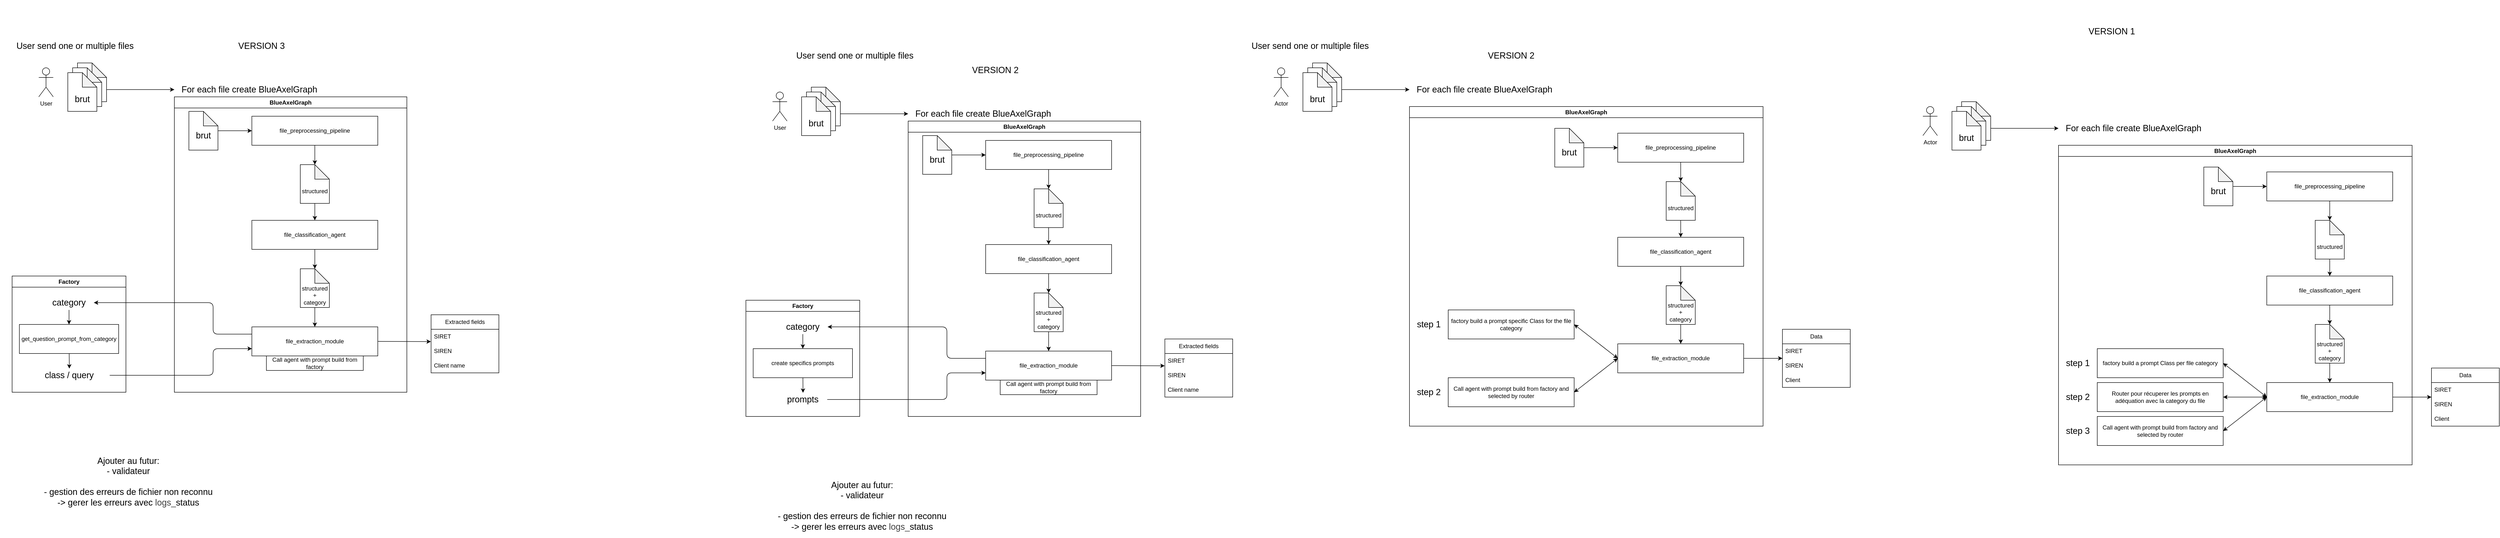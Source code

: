 <mxfile>
    <diagram id="7OB3F7tAKDPBrKCvItY7" name="Page-1">
        <mxGraphModel dx="1198" dy="828" grid="1" gridSize="10" guides="1" tooltips="1" connect="1" arrows="1" fold="1" page="1" pageScale="1" pageWidth="850" pageHeight="1100" math="0" shadow="0">
            <root>
                <mxCell id="0"/>
                <mxCell id="1" parent="0"/>
                <mxCell id="2" value="User" style="shape=umlActor;verticalLabelPosition=bottom;verticalAlign=top;html=1;outlineConnect=0;" parent="1" vertex="1">
                    <mxGeometry x="1615" y="340" width="30" height="60" as="geometry"/>
                </mxCell>
                <mxCell id="3" value="" style="shape=note;whiteSpace=wrap;html=1;backgroundOutline=1;darkOpacity=0.05;" parent="1" vertex="1">
                    <mxGeometry x="1695" y="330" width="60" height="80" as="geometry"/>
                </mxCell>
                <mxCell id="4" value="BlueAxelGraph" style="swimlane;whiteSpace=wrap;html=1;" parent="1" vertex="1">
                    <mxGeometry x="1895" y="400" width="480" height="610" as="geometry">
                        <mxRectangle x="190" y="210" width="90" height="30" as="alternateBounds"/>
                    </mxGeometry>
                </mxCell>
                <mxCell id="14" value="Call agent with prompt build from factory" style="rounded=0;whiteSpace=wrap;html=1;" parent="4" vertex="1">
                    <mxGeometry x="190" y="535" width="200" height="30" as="geometry"/>
                </mxCell>
                <mxCell id="22" value="" style="edgeStyle=none;html=1;" parent="4" source="21" target="8" edge="1">
                    <mxGeometry relative="1" as="geometry"/>
                </mxCell>
                <mxCell id="21" value="" style="shape=note;whiteSpace=wrap;html=1;backgroundOutline=1;darkOpacity=0.05;" parent="4" vertex="1">
                    <mxGeometry x="30" y="30" width="60" height="80" as="geometry"/>
                </mxCell>
                <mxCell id="23" value="&lt;font style=&quot;font-size: 18px;&quot;&gt;brut&lt;/font&gt;" style="text;html=1;align=center;verticalAlign=middle;whiteSpace=wrap;rounded=0;" parent="4" vertex="1">
                    <mxGeometry x="35" y="65" width="50" height="30" as="geometry"/>
                </mxCell>
                <mxCell id="38" value="" style="edgeStyle=none;html=1;" parent="4" edge="1">
                    <mxGeometry relative="1" as="geometry">
                        <mxPoint x="300.0" y="650" as="sourcePoint"/>
                    </mxGeometry>
                </mxCell>
                <mxCell id="29" value="" style="edgeStyle=none;html=1;entryX=0;entryY=0;entryDx=30;entryDy=0;entryPerimeter=0;" parent="4" source="8" target="27" edge="1">
                    <mxGeometry relative="1" as="geometry"/>
                </mxCell>
                <mxCell id="8" value="&lt;span style=&quot;color: rgb(0, 0, 0);&quot;&gt;file_preprocessing_pipeline&lt;/span&gt;" style="rounded=0;whiteSpace=wrap;html=1;" parent="4" vertex="1">
                    <mxGeometry x="160" y="40" width="260" height="60" as="geometry"/>
                </mxCell>
                <mxCell id="9" value="file_classification_agent" style="rounded=0;whiteSpace=wrap;html=1;" parent="4" vertex="1">
                    <mxGeometry x="160" y="255" width="260" height="60" as="geometry"/>
                </mxCell>
                <mxCell id="11" value="file_extraction_module" style="rounded=0;whiteSpace=wrap;html=1;" parent="4" vertex="1">
                    <mxGeometry x="160" y="475" width="260" height="60" as="geometry"/>
                </mxCell>
                <mxCell id="30" value="" style="edgeStyle=none;html=1;" parent="4" source="27" target="9" edge="1">
                    <mxGeometry relative="1" as="geometry"/>
                </mxCell>
                <mxCell id="27" value="" style="shape=note;whiteSpace=wrap;html=1;backgroundOutline=1;darkOpacity=0.05;" parent="4" vertex="1">
                    <mxGeometry x="260" y="140" width="60" height="80" as="geometry"/>
                </mxCell>
                <mxCell id="28" value="&lt;font style=&quot;font-size: 12px;&quot;&gt;structured&lt;/font&gt;" style="text;html=1;align=center;verticalAlign=middle;whiteSpace=wrap;rounded=0;" parent="4" vertex="1">
                    <mxGeometry x="265" y="180" width="50" height="30" as="geometry"/>
                </mxCell>
                <mxCell id="31" value="" style="edgeStyle=none;html=1;entryX=0;entryY=0;entryDx=30;entryDy=0;entryPerimeter=0;" parent="4" edge="1">
                    <mxGeometry relative="1" as="geometry">
                        <mxPoint x="290" y="315" as="sourcePoint"/>
                        <mxPoint x="290" y="355" as="targetPoint"/>
                    </mxGeometry>
                </mxCell>
                <mxCell id="32" value="" style="edgeStyle=none;html=1;entryX=0.5;entryY=0;entryDx=0;entryDy=0;exitX=0.5;exitY=1;exitDx=0;exitDy=0;exitPerimeter=0;" parent="4" source="34" target="11" edge="1">
                    <mxGeometry relative="1" as="geometry">
                        <mxPoint x="560" y="450" as="sourcePoint"/>
                        <mxPoint x="560" y="485" as="targetPoint"/>
                    </mxGeometry>
                </mxCell>
                <mxCell id="34" value="" style="shape=note;whiteSpace=wrap;html=1;backgroundOutline=1;darkOpacity=0.05;" parent="4" vertex="1">
                    <mxGeometry x="260" y="355" width="60" height="80" as="geometry"/>
                </mxCell>
                <mxCell id="33" value="&lt;font style=&quot;font-size: 12px;&quot;&gt;structured&lt;br&gt;+&lt;/font&gt;&lt;div&gt;&lt;font style=&quot;font-size: 12px;&quot;&gt;category&lt;/font&gt;&lt;/div&gt;" style="text;html=1;align=center;verticalAlign=middle;whiteSpace=wrap;rounded=0;" parent="4" vertex="1">
                    <mxGeometry x="265" y="395" width="50" height="30" as="geometry"/>
                </mxCell>
                <mxCell id="16" value="" style="shape=note;whiteSpace=wrap;html=1;backgroundOutline=1;darkOpacity=0.05;" parent="1" vertex="1">
                    <mxGeometry x="1685" y="340" width="60" height="80" as="geometry"/>
                </mxCell>
                <mxCell id="17" value="" style="shape=note;whiteSpace=wrap;html=1;backgroundOutline=1;darkOpacity=0.05;" parent="1" vertex="1">
                    <mxGeometry x="1675" y="350" width="60" height="80" as="geometry"/>
                </mxCell>
                <mxCell id="18" value="&lt;font style=&quot;font-size: 18px;&quot;&gt;User send one or multiple files&lt;/font&gt;" style="text;html=1;align=center;verticalAlign=middle;whiteSpace=wrap;rounded=0;" parent="1" vertex="1">
                    <mxGeometry x="1630" y="250" width="310" height="30" as="geometry"/>
                </mxCell>
                <mxCell id="19" value="&lt;font style=&quot;font-size: 18px;&quot;&gt;For each file create BlueAxelGraph&lt;/font&gt;" style="text;html=1;align=center;verticalAlign=middle;whiteSpace=wrap;rounded=0;" parent="1" vertex="1">
                    <mxGeometry x="1895" y="370" width="310" height="30" as="geometry"/>
                </mxCell>
                <mxCell id="20" value="" style="endArrow=classic;html=1;exitX=0;exitY=0;exitDx=60.0;exitDy=55;exitPerimeter=0;entryX=0;entryY=0.5;entryDx=0;entryDy=0;" parent="1" source="3" target="19" edge="1">
                    <mxGeometry width="50" height="50" relative="1" as="geometry">
                        <mxPoint x="2195" y="700" as="sourcePoint"/>
                        <mxPoint x="2245" y="650" as="targetPoint"/>
                    </mxGeometry>
                </mxCell>
                <mxCell id="40" value="" style="edgeStyle=none;html=1;exitX=1;exitY=0.5;exitDx=0;exitDy=0;entryX=-0.003;entryY=0.846;entryDx=0;entryDy=0;entryPerimeter=0;" parent="1" source="11" target="43" edge="1">
                    <mxGeometry relative="1" as="geometry">
                        <mxPoint x="2215" y="860" as="sourcePoint"/>
                        <mxPoint x="2415" y="920" as="targetPoint"/>
                    </mxGeometry>
                </mxCell>
                <mxCell id="42" value="Extracted fields" style="swimlane;fontStyle=0;childLayout=stackLayout;horizontal=1;startSize=30;horizontalStack=0;resizeParent=1;resizeParentMax=0;resizeLast=0;collapsible=1;marginBottom=0;whiteSpace=wrap;html=1;" parent="1" vertex="1">
                    <mxGeometry x="2425" y="850" width="140" height="120" as="geometry">
                        <mxRectangle x="890" y="800" width="70" height="30" as="alternateBounds"/>
                    </mxGeometry>
                </mxCell>
                <mxCell id="43" value="SIRET" style="text;strokeColor=none;fillColor=none;align=left;verticalAlign=middle;spacingLeft=4;spacingRight=4;overflow=hidden;points=[[0,0.5],[1,0.5]];portConstraint=eastwest;rotatable=0;whiteSpace=wrap;html=1;" parent="42" vertex="1">
                    <mxGeometry y="30" width="140" height="30" as="geometry"/>
                </mxCell>
                <mxCell id="44" value="SIREN" style="text;strokeColor=none;fillColor=none;align=left;verticalAlign=middle;spacingLeft=4;spacingRight=4;overflow=hidden;points=[[0,0.5],[1,0.5]];portConstraint=eastwest;rotatable=0;whiteSpace=wrap;html=1;" parent="42" vertex="1">
                    <mxGeometry y="60" width="140" height="30" as="geometry"/>
                </mxCell>
                <mxCell id="45" value="Client name" style="text;strokeColor=none;fillColor=none;align=left;verticalAlign=middle;spacingLeft=4;spacingRight=4;overflow=hidden;points=[[0,0.5],[1,0.5]];portConstraint=eastwest;rotatable=0;whiteSpace=wrap;html=1;" parent="42" vertex="1">
                    <mxGeometry y="90" width="140" height="30" as="geometry"/>
                </mxCell>
                <mxCell id="46" value="&lt;font style=&quot;font-size: 18px;&quot;&gt;brut&lt;/font&gt;" style="text;html=1;align=center;verticalAlign=middle;whiteSpace=wrap;rounded=0;" parent="1" vertex="1">
                    <mxGeometry x="1680" y="390" width="50" height="30" as="geometry"/>
                </mxCell>
                <mxCell id="53" value="&lt;font style=&quot;font-size: 18px;&quot;&gt;Ajouter au futur:&lt;/font&gt;&lt;div&gt;&lt;span style=&quot;font-size: 18px;&quot;&gt;- validateur&lt;/span&gt;&lt;/div&gt;&lt;div&gt;&lt;span style=&quot;font-size: 18px;&quot;&gt;&lt;br&gt;&lt;/span&gt;&lt;/div&gt;&lt;div&gt;&lt;span style=&quot;font-size: 18px;&quot;&gt;- gestion des erreurs de fichier non reconnu&lt;br&gt;&lt;/span&gt;&lt;div&gt;&lt;font style=&quot;font-size: 18px;&quot;&gt;-&amp;gt; gerer les erreurs avec&amp;nbsp;&lt;/font&gt;&lt;span style=&quot;color: rgb(63, 63, 63); font-size: 18px; background-color: transparent;&quot;&gt;logs_&lt;/span&gt;&lt;span style=&quot;font-size: 18px; background-color: transparent;&quot;&gt;status&lt;/span&gt;&lt;/div&gt;&lt;/div&gt;" style="text;html=1;align=center;verticalAlign=middle;whiteSpace=wrap;rounded=0;" parent="1" vertex="1">
                    <mxGeometry x="1540" y="1130" width="520" height="130" as="geometry"/>
                </mxCell>
                <mxCell id="91" value="Actor" style="shape=umlActor;verticalLabelPosition=bottom;verticalAlign=top;html=1;outlineConnect=0;" parent="1" vertex="1">
                    <mxGeometry x="3990" y="370" width="30" height="60" as="geometry"/>
                </mxCell>
                <mxCell id="92" value="" style="shape=note;whiteSpace=wrap;html=1;backgroundOutline=1;darkOpacity=0.05;" parent="1" vertex="1">
                    <mxGeometry x="4070" y="360" width="60" height="80" as="geometry"/>
                </mxCell>
                <mxCell id="93" value="BlueAxelGraph" style="swimlane;whiteSpace=wrap;html=1;" parent="1" vertex="1">
                    <mxGeometry x="4270" y="450" width="730" height="660" as="geometry">
                        <mxRectangle x="190" y="210" width="90" height="30" as="alternateBounds"/>
                    </mxGeometry>
                </mxCell>
                <mxCell id="94" value="factory build a prompt Class per file category" style="rounded=0;whiteSpace=wrap;html=1;" parent="93" vertex="1">
                    <mxGeometry x="80" y="420" width="260" height="60" as="geometry"/>
                </mxCell>
                <mxCell id="95" value="Router pour récuperer les prompts en adéquation avec la category du file" style="rounded=0;whiteSpace=wrap;html=1;" parent="93" vertex="1">
                    <mxGeometry x="80" y="490" width="260" height="60" as="geometry"/>
                </mxCell>
                <mxCell id="96" value="Call agent with prompt build from factory and selected by router" style="rounded=0;whiteSpace=wrap;html=1;" parent="93" vertex="1">
                    <mxGeometry x="80" y="560" width="260" height="60" as="geometry"/>
                </mxCell>
                <mxCell id="97" value="" style="edgeStyle=none;html=1;" parent="93" source="98" target="102" edge="1">
                    <mxGeometry relative="1" as="geometry"/>
                </mxCell>
                <mxCell id="98" value="" style="shape=note;whiteSpace=wrap;html=1;backgroundOutline=1;darkOpacity=0.05;" parent="93" vertex="1">
                    <mxGeometry x="300" y="45" width="60" height="80" as="geometry"/>
                </mxCell>
                <mxCell id="99" value="&lt;font style=&quot;font-size: 18px;&quot;&gt;brut&lt;/font&gt;" style="text;html=1;align=center;verticalAlign=middle;whiteSpace=wrap;rounded=0;" parent="93" vertex="1">
                    <mxGeometry x="305" y="80" width="50" height="30" as="geometry"/>
                </mxCell>
                <mxCell id="100" value="" style="edgeStyle=none;html=1;" parent="93" edge="1">
                    <mxGeometry relative="1" as="geometry">
                        <mxPoint x="300.0" y="650" as="sourcePoint"/>
                    </mxGeometry>
                </mxCell>
                <mxCell id="101" value="" style="edgeStyle=none;html=1;entryX=0;entryY=0;entryDx=30;entryDy=0;entryPerimeter=0;" parent="93" source="102" target="106" edge="1">
                    <mxGeometry relative="1" as="geometry"/>
                </mxCell>
                <mxCell id="102" value="&lt;span style=&quot;color: rgb(0, 0, 0);&quot;&gt;file_preprocessing_pipeline&lt;/span&gt;" style="rounded=0;whiteSpace=wrap;html=1;" parent="93" vertex="1">
                    <mxGeometry x="430" y="55" width="260" height="60" as="geometry"/>
                </mxCell>
                <mxCell id="103" value="file_classification_agent" style="rounded=0;whiteSpace=wrap;html=1;" parent="93" vertex="1">
                    <mxGeometry x="430" y="270" width="260" height="60" as="geometry"/>
                </mxCell>
                <mxCell id="104" value="file_extraction_module" style="rounded=0;whiteSpace=wrap;html=1;" parent="93" vertex="1">
                    <mxGeometry x="430" y="490" width="260" height="60" as="geometry"/>
                </mxCell>
                <mxCell id="105" value="" style="edgeStyle=none;html=1;" parent="93" source="106" target="103" edge="1">
                    <mxGeometry relative="1" as="geometry"/>
                </mxCell>
                <mxCell id="106" value="" style="shape=note;whiteSpace=wrap;html=1;backgroundOutline=1;darkOpacity=0.05;" parent="93" vertex="1">
                    <mxGeometry x="530" y="155" width="60" height="80" as="geometry"/>
                </mxCell>
                <mxCell id="107" value="&lt;font style=&quot;font-size: 12px;&quot;&gt;structured&lt;/font&gt;" style="text;html=1;align=center;verticalAlign=middle;whiteSpace=wrap;rounded=0;" parent="93" vertex="1">
                    <mxGeometry x="535" y="195" width="50" height="30" as="geometry"/>
                </mxCell>
                <mxCell id="108" value="" style="edgeStyle=none;html=1;entryX=0;entryY=0;entryDx=30;entryDy=0;entryPerimeter=0;" parent="93" edge="1">
                    <mxGeometry relative="1" as="geometry">
                        <mxPoint x="560" y="330" as="sourcePoint"/>
                        <mxPoint x="560" y="370" as="targetPoint"/>
                    </mxGeometry>
                </mxCell>
                <mxCell id="109" value="" style="edgeStyle=none;html=1;entryX=0.5;entryY=0;entryDx=0;entryDy=0;" parent="93" target="104" edge="1">
                    <mxGeometry relative="1" as="geometry">
                        <mxPoint x="560" y="450" as="sourcePoint"/>
                        <mxPoint x="560" y="485" as="targetPoint"/>
                    </mxGeometry>
                </mxCell>
                <mxCell id="110" value="" style="shape=note;whiteSpace=wrap;html=1;backgroundOutline=1;darkOpacity=0.05;" parent="93" vertex="1">
                    <mxGeometry x="530" y="370" width="60" height="80" as="geometry"/>
                </mxCell>
                <mxCell id="111" value="&lt;font style=&quot;font-size: 12px;&quot;&gt;structured&lt;br&gt;+&lt;/font&gt;&lt;div&gt;&lt;font style=&quot;font-size: 12px;&quot;&gt;category&lt;/font&gt;&lt;/div&gt;" style="text;html=1;align=center;verticalAlign=middle;whiteSpace=wrap;rounded=0;" parent="93" vertex="1">
                    <mxGeometry x="535" y="410" width="50" height="30" as="geometry"/>
                </mxCell>
                <mxCell id="112" value="" style="endArrow=classic;startArrow=classic;html=1;entryX=0;entryY=0.5;entryDx=0;entryDy=0;exitX=1;exitY=0.5;exitDx=0;exitDy=0;" parent="93" source="94" target="104" edge="1">
                    <mxGeometry width="50" height="50" relative="1" as="geometry">
                        <mxPoint x="290" y="350" as="sourcePoint"/>
                        <mxPoint x="340" y="300" as="targetPoint"/>
                    </mxGeometry>
                </mxCell>
                <mxCell id="113" value="" style="endArrow=classic;startArrow=classic;html=1;exitX=1;exitY=0.5;exitDx=0;exitDy=0;entryX=0;entryY=0.5;entryDx=0;entryDy=0;" parent="93" source="95" target="104" edge="1">
                    <mxGeometry width="50" height="50" relative="1" as="geometry">
                        <mxPoint x="350" y="460" as="sourcePoint"/>
                        <mxPoint x="420" y="520" as="targetPoint"/>
                    </mxGeometry>
                </mxCell>
                <mxCell id="114" value="&lt;font style=&quot;font-size: 18px;&quot;&gt;step 1&lt;/font&gt;" style="text;html=1;align=center;verticalAlign=middle;whiteSpace=wrap;rounded=0;" parent="93" vertex="1">
                    <mxGeometry y="435" width="80" height="30" as="geometry"/>
                </mxCell>
                <mxCell id="115" value="&lt;font style=&quot;font-size: 18px;&quot;&gt;step 2&lt;/font&gt;" style="text;html=1;align=center;verticalAlign=middle;whiteSpace=wrap;rounded=0;" parent="93" vertex="1">
                    <mxGeometry y="505" width="80" height="30" as="geometry"/>
                </mxCell>
                <mxCell id="116" value="&lt;font style=&quot;font-size: 18px;&quot;&gt;step 3&lt;/font&gt;" style="text;html=1;align=center;verticalAlign=middle;whiteSpace=wrap;rounded=0;" parent="93" vertex="1">
                    <mxGeometry y="575" width="80" height="30" as="geometry"/>
                </mxCell>
                <mxCell id="117" value="" style="shape=note;whiteSpace=wrap;html=1;backgroundOutline=1;darkOpacity=0.05;" parent="1" vertex="1">
                    <mxGeometry x="4060" y="370" width="60" height="80" as="geometry"/>
                </mxCell>
                <mxCell id="118" value="" style="shape=note;whiteSpace=wrap;html=1;backgroundOutline=1;darkOpacity=0.05;" parent="1" vertex="1">
                    <mxGeometry x="4050" y="380" width="60" height="80" as="geometry"/>
                </mxCell>
                <mxCell id="119" value="&lt;font style=&quot;font-size: 18px;&quot;&gt;For each file create BlueAxelGraph&lt;/font&gt;" style="text;html=1;align=center;verticalAlign=middle;whiteSpace=wrap;rounded=0;" parent="1" vertex="1">
                    <mxGeometry x="4270" y="400" width="310" height="30" as="geometry"/>
                </mxCell>
                <mxCell id="120" value="" style="endArrow=classic;html=1;exitX=0;exitY=0;exitDx=60.0;exitDy=55;exitPerimeter=0;entryX=0;entryY=0.5;entryDx=0;entryDy=0;" parent="1" source="92" target="119" edge="1">
                    <mxGeometry width="50" height="50" relative="1" as="geometry">
                        <mxPoint x="4570" y="730" as="sourcePoint"/>
                        <mxPoint x="4620" y="680" as="targetPoint"/>
                    </mxGeometry>
                </mxCell>
                <mxCell id="121" value="" style="edgeStyle=none;html=1;exitX=1;exitY=0.5;exitDx=0;exitDy=0;" parent="1" source="104" edge="1">
                    <mxGeometry relative="1" as="geometry">
                        <mxPoint x="4840" y="910" as="sourcePoint"/>
                        <mxPoint x="5040" y="970" as="targetPoint"/>
                    </mxGeometry>
                </mxCell>
                <mxCell id="122" value="Data" style="swimlane;fontStyle=0;childLayout=stackLayout;horizontal=1;startSize=30;horizontalStack=0;resizeParent=1;resizeParentMax=0;resizeLast=0;collapsible=1;marginBottom=0;whiteSpace=wrap;html=1;" parent="1" vertex="1">
                    <mxGeometry x="5040" y="910" width="140" height="120" as="geometry"/>
                </mxCell>
                <mxCell id="123" value="SIRET" style="text;strokeColor=none;fillColor=none;align=left;verticalAlign=middle;spacingLeft=4;spacingRight=4;overflow=hidden;points=[[0,0.5],[1,0.5]];portConstraint=eastwest;rotatable=0;whiteSpace=wrap;html=1;" parent="122" vertex="1">
                    <mxGeometry y="30" width="140" height="30" as="geometry"/>
                </mxCell>
                <mxCell id="124" value="SIREN" style="text;strokeColor=none;fillColor=none;align=left;verticalAlign=middle;spacingLeft=4;spacingRight=4;overflow=hidden;points=[[0,0.5],[1,0.5]];portConstraint=eastwest;rotatable=0;whiteSpace=wrap;html=1;" parent="122" vertex="1">
                    <mxGeometry y="60" width="140" height="30" as="geometry"/>
                </mxCell>
                <mxCell id="125" value="Client" style="text;strokeColor=none;fillColor=none;align=left;verticalAlign=middle;spacingLeft=4;spacingRight=4;overflow=hidden;points=[[0,0.5],[1,0.5]];portConstraint=eastwest;rotatable=0;whiteSpace=wrap;html=1;" parent="122" vertex="1">
                    <mxGeometry y="90" width="140" height="30" as="geometry"/>
                </mxCell>
                <mxCell id="126" value="&lt;font style=&quot;font-size: 18px;&quot;&gt;brut&lt;/font&gt;" style="text;html=1;align=center;verticalAlign=middle;whiteSpace=wrap;rounded=0;" parent="1" vertex="1">
                    <mxGeometry x="4055" y="420" width="50" height="30" as="geometry"/>
                </mxCell>
                <mxCell id="127" value="" style="endArrow=classic;startArrow=classic;html=1;exitX=1;exitY=0.5;exitDx=0;exitDy=0;" parent="1" source="96" edge="1">
                    <mxGeometry width="50" height="50" relative="1" as="geometry">
                        <mxPoint x="4620" y="980" as="sourcePoint"/>
                        <mxPoint x="4700" y="970" as="targetPoint"/>
                    </mxGeometry>
                </mxCell>
                <mxCell id="128" value="&lt;span style=&quot;font-size: 18px;&quot;&gt;VERSION 1&lt;/span&gt;" style="text;html=1;align=center;verticalAlign=middle;whiteSpace=wrap;rounded=0;" parent="1" vertex="1">
                    <mxGeometry x="4120" y="150" width="520" height="130" as="geometry"/>
                </mxCell>
                <mxCell id="129" value="Factory" style="swimlane;whiteSpace=wrap;html=1;" parent="1" vertex="1">
                    <mxGeometry x="1560" y="770" width="235" height="240" as="geometry">
                        <mxRectangle x="190" y="210" width="90" height="30" as="alternateBounds"/>
                    </mxGeometry>
                </mxCell>
                <mxCell id="135" value="" style="edgeStyle=none;html=1;" parent="129" edge="1">
                    <mxGeometry relative="1" as="geometry">
                        <mxPoint x="300.0" y="650" as="sourcePoint"/>
                    </mxGeometry>
                </mxCell>
                <mxCell id="199" value="" style="edgeStyle=none;html=1;entryX=0.504;entryY=0.038;entryDx=0;entryDy=0;entryPerimeter=0;" parent="129" source="190" target="192" edge="1">
                    <mxGeometry relative="1" as="geometry"/>
                </mxCell>
                <mxCell id="190" value="create specifics prompts" style="rounded=0;whiteSpace=wrap;html=1;" parent="129" vertex="1">
                    <mxGeometry x="15" y="100" width="205" height="60" as="geometry"/>
                </mxCell>
                <mxCell id="198" value="" style="edgeStyle=none;html=1;" parent="129" source="191" target="190" edge="1">
                    <mxGeometry relative="1" as="geometry"/>
                </mxCell>
                <mxCell id="191" value="&lt;div&gt;&lt;font style=&quot;font-size: 18px;&quot;&gt;category&lt;/font&gt;&lt;/div&gt;" style="text;html=1;align=center;verticalAlign=middle;whiteSpace=wrap;rounded=0;" parent="129" vertex="1">
                    <mxGeometry x="66.25" y="40" width="102.5" height="30" as="geometry"/>
                </mxCell>
                <mxCell id="192" value="&lt;div&gt;&lt;font style=&quot;font-size: 18px;&quot;&gt;prompts&lt;/font&gt;&lt;/div&gt;" style="text;html=1;align=center;verticalAlign=middle;whiteSpace=wrap;rounded=0;" parent="129" vertex="1">
                    <mxGeometry x="67.01" y="190" width="100.98" height="30" as="geometry"/>
                </mxCell>
                <mxCell id="151" value="Actor" style="shape=umlActor;verticalLabelPosition=bottom;verticalAlign=top;html=1;outlineConnect=0;" parent="1" vertex="1">
                    <mxGeometry x="2650" y="290" width="30" height="60" as="geometry"/>
                </mxCell>
                <mxCell id="152" value="" style="shape=note;whiteSpace=wrap;html=1;backgroundOutline=1;darkOpacity=0.05;" parent="1" vertex="1">
                    <mxGeometry x="2730" y="280" width="60" height="80" as="geometry"/>
                </mxCell>
                <mxCell id="153" value="BlueAxelGraph" style="swimlane;whiteSpace=wrap;html=1;" parent="1" vertex="1">
                    <mxGeometry x="2930" y="370" width="730" height="660" as="geometry">
                        <mxRectangle x="190" y="210" width="90" height="30" as="alternateBounds"/>
                    </mxGeometry>
                </mxCell>
                <mxCell id="154" value="factory build a prompt specific Class for the file category" style="rounded=0;whiteSpace=wrap;html=1;" parent="153" vertex="1">
                    <mxGeometry x="80" y="420" width="260" height="60" as="geometry"/>
                </mxCell>
                <mxCell id="155" value="Call agent with prompt build from factory and selected by router" style="rounded=0;whiteSpace=wrap;html=1;" parent="153" vertex="1">
                    <mxGeometry x="80" y="560" width="260" height="60" as="geometry"/>
                </mxCell>
                <mxCell id="156" value="" style="edgeStyle=none;html=1;" parent="153" source="157" target="161" edge="1">
                    <mxGeometry relative="1" as="geometry"/>
                </mxCell>
                <mxCell id="157" value="" style="shape=note;whiteSpace=wrap;html=1;backgroundOutline=1;darkOpacity=0.05;" parent="153" vertex="1">
                    <mxGeometry x="300" y="45" width="60" height="80" as="geometry"/>
                </mxCell>
                <mxCell id="158" value="&lt;font style=&quot;font-size: 18px;&quot;&gt;brut&lt;/font&gt;" style="text;html=1;align=center;verticalAlign=middle;whiteSpace=wrap;rounded=0;" parent="153" vertex="1">
                    <mxGeometry x="305" y="80" width="50" height="30" as="geometry"/>
                </mxCell>
                <mxCell id="159" value="" style="edgeStyle=none;html=1;" parent="153" edge="1">
                    <mxGeometry relative="1" as="geometry">
                        <mxPoint x="300.0" y="650" as="sourcePoint"/>
                    </mxGeometry>
                </mxCell>
                <mxCell id="160" value="" style="edgeStyle=none;html=1;entryX=0;entryY=0;entryDx=30;entryDy=0;entryPerimeter=0;" parent="153" source="161" target="165" edge="1">
                    <mxGeometry relative="1" as="geometry"/>
                </mxCell>
                <mxCell id="161" value="&lt;span style=&quot;color: rgb(0, 0, 0);&quot;&gt;file_preprocessing_pipeline&lt;/span&gt;" style="rounded=0;whiteSpace=wrap;html=1;" parent="153" vertex="1">
                    <mxGeometry x="430" y="55" width="260" height="60" as="geometry"/>
                </mxCell>
                <mxCell id="162" value="file_classification_agent" style="rounded=0;whiteSpace=wrap;html=1;" parent="153" vertex="1">
                    <mxGeometry x="430" y="270" width="260" height="60" as="geometry"/>
                </mxCell>
                <mxCell id="163" value="file_extraction_module" style="rounded=0;whiteSpace=wrap;html=1;" parent="153" vertex="1">
                    <mxGeometry x="430" y="490" width="260" height="60" as="geometry"/>
                </mxCell>
                <mxCell id="164" value="" style="edgeStyle=none;html=1;" parent="153" source="165" target="162" edge="1">
                    <mxGeometry relative="1" as="geometry"/>
                </mxCell>
                <mxCell id="165" value="" style="shape=note;whiteSpace=wrap;html=1;backgroundOutline=1;darkOpacity=0.05;" parent="153" vertex="1">
                    <mxGeometry x="530" y="155" width="60" height="80" as="geometry"/>
                </mxCell>
                <mxCell id="166" value="&lt;font style=&quot;font-size: 12px;&quot;&gt;structured&lt;/font&gt;" style="text;html=1;align=center;verticalAlign=middle;whiteSpace=wrap;rounded=0;" parent="153" vertex="1">
                    <mxGeometry x="535" y="195" width="50" height="30" as="geometry"/>
                </mxCell>
                <mxCell id="167" value="" style="edgeStyle=none;html=1;entryX=0;entryY=0;entryDx=30;entryDy=0;entryPerimeter=0;" parent="153" edge="1">
                    <mxGeometry relative="1" as="geometry">
                        <mxPoint x="560" y="330" as="sourcePoint"/>
                        <mxPoint x="560" y="370" as="targetPoint"/>
                    </mxGeometry>
                </mxCell>
                <mxCell id="168" value="" style="edgeStyle=none;html=1;entryX=0.5;entryY=0;entryDx=0;entryDy=0;" parent="153" target="163" edge="1">
                    <mxGeometry relative="1" as="geometry">
                        <mxPoint x="560" y="450" as="sourcePoint"/>
                        <mxPoint x="560" y="485" as="targetPoint"/>
                    </mxGeometry>
                </mxCell>
                <mxCell id="169" value="" style="shape=note;whiteSpace=wrap;html=1;backgroundOutline=1;darkOpacity=0.05;" parent="153" vertex="1">
                    <mxGeometry x="530" y="370" width="60" height="80" as="geometry"/>
                </mxCell>
                <mxCell id="170" value="&lt;font style=&quot;font-size: 12px;&quot;&gt;structured&lt;br&gt;+&lt;/font&gt;&lt;div&gt;&lt;font style=&quot;font-size: 12px;&quot;&gt;category&lt;/font&gt;&lt;/div&gt;" style="text;html=1;align=center;verticalAlign=middle;whiteSpace=wrap;rounded=0;" parent="153" vertex="1">
                    <mxGeometry x="535" y="410" width="50" height="30" as="geometry"/>
                </mxCell>
                <mxCell id="171" value="" style="endArrow=classic;startArrow=classic;html=1;entryX=0;entryY=0.5;entryDx=0;entryDy=0;exitX=1;exitY=0.5;exitDx=0;exitDy=0;" parent="153" source="154" target="163" edge="1">
                    <mxGeometry width="50" height="50" relative="1" as="geometry">
                        <mxPoint x="290" y="350" as="sourcePoint"/>
                        <mxPoint x="340" y="300" as="targetPoint"/>
                    </mxGeometry>
                </mxCell>
                <mxCell id="172" value="&lt;font style=&quot;font-size: 18px;&quot;&gt;step 1&lt;/font&gt;" style="text;html=1;align=center;verticalAlign=middle;whiteSpace=wrap;rounded=0;" parent="153" vertex="1">
                    <mxGeometry y="435" width="80" height="30" as="geometry"/>
                </mxCell>
                <mxCell id="173" value="&lt;font style=&quot;font-size: 18px;&quot;&gt;step 2&lt;/font&gt;" style="text;html=1;align=center;verticalAlign=middle;whiteSpace=wrap;rounded=0;" parent="153" vertex="1">
                    <mxGeometry y="575" width="80" height="30" as="geometry"/>
                </mxCell>
                <mxCell id="174" value="" style="shape=note;whiteSpace=wrap;html=1;backgroundOutline=1;darkOpacity=0.05;" parent="1" vertex="1">
                    <mxGeometry x="2720" y="290" width="60" height="80" as="geometry"/>
                </mxCell>
                <mxCell id="175" value="" style="shape=note;whiteSpace=wrap;html=1;backgroundOutline=1;darkOpacity=0.05;" parent="1" vertex="1">
                    <mxGeometry x="2710" y="300" width="60" height="80" as="geometry"/>
                </mxCell>
                <mxCell id="176" value="&lt;font style=&quot;font-size: 18px;&quot;&gt;User send one or multiple files&lt;/font&gt;" style="text;html=1;align=center;verticalAlign=middle;whiteSpace=wrap;rounded=0;" parent="1" vertex="1">
                    <mxGeometry x="2570" y="230" width="310" height="30" as="geometry"/>
                </mxCell>
                <mxCell id="177" value="&lt;font style=&quot;font-size: 18px;&quot;&gt;For each file create BlueAxelGraph&lt;/font&gt;" style="text;html=1;align=center;verticalAlign=middle;whiteSpace=wrap;rounded=0;" parent="1" vertex="1">
                    <mxGeometry x="2930" y="320" width="310" height="30" as="geometry"/>
                </mxCell>
                <mxCell id="178" value="" style="endArrow=classic;html=1;exitX=0;exitY=0;exitDx=60.0;exitDy=55;exitPerimeter=0;entryX=0;entryY=0.5;entryDx=0;entryDy=0;" parent="1" source="152" target="177" edge="1">
                    <mxGeometry width="50" height="50" relative="1" as="geometry">
                        <mxPoint x="3230" y="650" as="sourcePoint"/>
                        <mxPoint x="3280" y="600" as="targetPoint"/>
                    </mxGeometry>
                </mxCell>
                <mxCell id="179" value="" style="edgeStyle=none;html=1;exitX=1;exitY=0.5;exitDx=0;exitDy=0;" parent="1" source="163" edge="1">
                    <mxGeometry relative="1" as="geometry">
                        <mxPoint x="3500" y="830" as="sourcePoint"/>
                        <mxPoint x="3700" y="890" as="targetPoint"/>
                    </mxGeometry>
                </mxCell>
                <mxCell id="180" value="Data" style="swimlane;fontStyle=0;childLayout=stackLayout;horizontal=1;startSize=30;horizontalStack=0;resizeParent=1;resizeParentMax=0;resizeLast=0;collapsible=1;marginBottom=0;whiteSpace=wrap;html=1;" parent="1" vertex="1">
                    <mxGeometry x="3700" y="830" width="140" height="120" as="geometry">
                        <mxRectangle x="890" y="800" width="70" height="30" as="alternateBounds"/>
                    </mxGeometry>
                </mxCell>
                <mxCell id="181" value="SIRET" style="text;strokeColor=none;fillColor=none;align=left;verticalAlign=middle;spacingLeft=4;spacingRight=4;overflow=hidden;points=[[0,0.5],[1,0.5]];portConstraint=eastwest;rotatable=0;whiteSpace=wrap;html=1;" parent="180" vertex="1">
                    <mxGeometry y="30" width="140" height="30" as="geometry"/>
                </mxCell>
                <mxCell id="182" value="SIREN" style="text;strokeColor=none;fillColor=none;align=left;verticalAlign=middle;spacingLeft=4;spacingRight=4;overflow=hidden;points=[[0,0.5],[1,0.5]];portConstraint=eastwest;rotatable=0;whiteSpace=wrap;html=1;" parent="180" vertex="1">
                    <mxGeometry y="60" width="140" height="30" as="geometry"/>
                </mxCell>
                <mxCell id="183" value="Client" style="text;strokeColor=none;fillColor=none;align=left;verticalAlign=middle;spacingLeft=4;spacingRight=4;overflow=hidden;points=[[0,0.5],[1,0.5]];portConstraint=eastwest;rotatable=0;whiteSpace=wrap;html=1;" parent="180" vertex="1">
                    <mxGeometry y="90" width="140" height="30" as="geometry"/>
                </mxCell>
                <mxCell id="184" value="&lt;font style=&quot;font-size: 18px;&quot;&gt;brut&lt;/font&gt;" style="text;html=1;align=center;verticalAlign=middle;whiteSpace=wrap;rounded=0;" parent="1" vertex="1">
                    <mxGeometry x="2715" y="340" width="50" height="30" as="geometry"/>
                </mxCell>
                <mxCell id="185" value="" style="endArrow=classic;startArrow=classic;html=1;exitX=1;exitY=0.5;exitDx=0;exitDy=0;" parent="1" source="155" edge="1">
                    <mxGeometry width="50" height="50" relative="1" as="geometry">
                        <mxPoint x="3280" y="900" as="sourcePoint"/>
                        <mxPoint x="3360" y="890" as="targetPoint"/>
                    </mxGeometry>
                </mxCell>
                <mxCell id="189" value="&lt;span style=&quot;font-size: 18px;&quot;&gt;VERSION 2&lt;/span&gt;" style="text;html=1;align=center;verticalAlign=middle;whiteSpace=wrap;rounded=0;" parent="1" vertex="1">
                    <mxGeometry x="2880" y="200" width="520" height="130" as="geometry"/>
                </mxCell>
                <mxCell id="196" value="" style="endArrow=classic;html=1;exitX=0;exitY=0.25;exitDx=0;exitDy=0;entryX=1;entryY=0.5;entryDx=0;entryDy=0;" parent="1" source="11" target="191" edge="1">
                    <mxGeometry width="50" height="50" relative="1" as="geometry">
                        <mxPoint x="1955" y="940" as="sourcePoint"/>
                        <mxPoint x="2005" y="890" as="targetPoint"/>
                        <Array as="points">
                            <mxPoint x="1975" y="890"/>
                            <mxPoint x="1975" y="825"/>
                        </Array>
                    </mxGeometry>
                </mxCell>
                <mxCell id="197" value="" style="endArrow=classic;html=1;exitX=1;exitY=0.5;exitDx=0;exitDy=0;entryX=0;entryY=0.75;entryDx=0;entryDy=0;" parent="1" source="192" target="11" edge="1">
                    <mxGeometry width="50" height="50" relative="1" as="geometry">
                        <mxPoint x="2065" y="900" as="sourcePoint"/>
                        <mxPoint x="1819" y="835" as="targetPoint"/>
                        <Array as="points">
                            <mxPoint x="1975" y="975"/>
                            <mxPoint x="1975" y="920"/>
                        </Array>
                    </mxGeometry>
                </mxCell>
                <mxCell id="200" value="&lt;span style=&quot;font-size: 18px;&quot;&gt;VERSION 2&lt;/span&gt;" style="text;html=1;align=center;verticalAlign=middle;whiteSpace=wrap;rounded=0;" parent="1" vertex="1">
                    <mxGeometry x="1815" y="230" width="520" height="130" as="geometry"/>
                </mxCell>
                <mxCell id="201" value="User" style="shape=umlActor;verticalLabelPosition=bottom;verticalAlign=top;html=1;outlineConnect=0;" parent="1" vertex="1">
                    <mxGeometry x="100" y="290" width="30" height="60" as="geometry"/>
                </mxCell>
                <mxCell id="202" value="" style="shape=note;whiteSpace=wrap;html=1;backgroundOutline=1;darkOpacity=0.05;" parent="1" vertex="1">
                    <mxGeometry x="180" y="280" width="60" height="80" as="geometry"/>
                </mxCell>
                <mxCell id="203" value="BlueAxelGraph" style="swimlane;whiteSpace=wrap;html=1;" parent="1" vertex="1">
                    <mxGeometry x="380" y="350" width="480" height="610" as="geometry">
                        <mxRectangle x="190" y="210" width="90" height="30" as="alternateBounds"/>
                    </mxGeometry>
                </mxCell>
                <mxCell id="204" value="Call agent with prompt build from factory" style="rounded=0;whiteSpace=wrap;html=1;" parent="203" vertex="1">
                    <mxGeometry x="190" y="535" width="200" height="30" as="geometry"/>
                </mxCell>
                <mxCell id="205" value="" style="edgeStyle=none;html=1;" parent="203" source="206" target="210" edge="1">
                    <mxGeometry relative="1" as="geometry"/>
                </mxCell>
                <mxCell id="206" value="" style="shape=note;whiteSpace=wrap;html=1;backgroundOutline=1;darkOpacity=0.05;" parent="203" vertex="1">
                    <mxGeometry x="30" y="30" width="60" height="80" as="geometry"/>
                </mxCell>
                <mxCell id="207" value="&lt;font style=&quot;font-size: 18px;&quot;&gt;brut&lt;/font&gt;" style="text;html=1;align=center;verticalAlign=middle;whiteSpace=wrap;rounded=0;" parent="203" vertex="1">
                    <mxGeometry x="35" y="65" width="50" height="30" as="geometry"/>
                </mxCell>
                <mxCell id="208" value="" style="edgeStyle=none;html=1;" parent="203" edge="1">
                    <mxGeometry relative="1" as="geometry">
                        <mxPoint x="300.0" y="650" as="sourcePoint"/>
                    </mxGeometry>
                </mxCell>
                <mxCell id="209" value="" style="edgeStyle=none;html=1;entryX=0;entryY=0;entryDx=30;entryDy=0;entryPerimeter=0;" parent="203" source="210" target="214" edge="1">
                    <mxGeometry relative="1" as="geometry"/>
                </mxCell>
                <mxCell id="210" value="&lt;span style=&quot;color: rgb(0, 0, 0);&quot;&gt;file_preprocessing_pipeline&lt;/span&gt;" style="rounded=0;whiteSpace=wrap;html=1;" parent="203" vertex="1">
                    <mxGeometry x="160" y="40" width="260" height="60" as="geometry"/>
                </mxCell>
                <mxCell id="211" value="file_classification_agent" style="rounded=0;whiteSpace=wrap;html=1;" parent="203" vertex="1">
                    <mxGeometry x="160" y="255" width="260" height="60" as="geometry"/>
                </mxCell>
                <mxCell id="212" value="file_extraction_module" style="rounded=0;whiteSpace=wrap;html=1;" parent="203" vertex="1">
                    <mxGeometry x="160" y="475" width="260" height="60" as="geometry"/>
                </mxCell>
                <mxCell id="213" value="" style="edgeStyle=none;html=1;" parent="203" source="214" target="211" edge="1">
                    <mxGeometry relative="1" as="geometry"/>
                </mxCell>
                <mxCell id="214" value="" style="shape=note;whiteSpace=wrap;html=1;backgroundOutline=1;darkOpacity=0.05;" parent="203" vertex="1">
                    <mxGeometry x="260" y="140" width="60" height="80" as="geometry"/>
                </mxCell>
                <mxCell id="215" value="&lt;font style=&quot;font-size: 12px;&quot;&gt;structured&lt;/font&gt;" style="text;html=1;align=center;verticalAlign=middle;whiteSpace=wrap;rounded=0;" parent="203" vertex="1">
                    <mxGeometry x="265" y="180" width="50" height="30" as="geometry"/>
                </mxCell>
                <mxCell id="216" value="" style="edgeStyle=none;html=1;entryX=0;entryY=0;entryDx=30;entryDy=0;entryPerimeter=0;" parent="203" edge="1">
                    <mxGeometry relative="1" as="geometry">
                        <mxPoint x="290" y="315" as="sourcePoint"/>
                        <mxPoint x="290" y="355" as="targetPoint"/>
                    </mxGeometry>
                </mxCell>
                <mxCell id="217" value="" style="edgeStyle=none;html=1;entryX=0.5;entryY=0;entryDx=0;entryDy=0;exitX=0.5;exitY=1;exitDx=0;exitDy=0;exitPerimeter=0;" parent="203" source="218" target="212" edge="1">
                    <mxGeometry relative="1" as="geometry">
                        <mxPoint x="560" y="450" as="sourcePoint"/>
                        <mxPoint x="560" y="485" as="targetPoint"/>
                    </mxGeometry>
                </mxCell>
                <mxCell id="218" value="" style="shape=note;whiteSpace=wrap;html=1;backgroundOutline=1;darkOpacity=0.05;" parent="203" vertex="1">
                    <mxGeometry x="260" y="355" width="60" height="80" as="geometry"/>
                </mxCell>
                <mxCell id="219" value="&lt;font style=&quot;font-size: 12px;&quot;&gt;structured&lt;br&gt;+&lt;/font&gt;&lt;div&gt;&lt;font style=&quot;font-size: 12px;&quot;&gt;category&lt;/font&gt;&lt;/div&gt;" style="text;html=1;align=center;verticalAlign=middle;whiteSpace=wrap;rounded=0;" parent="203" vertex="1">
                    <mxGeometry x="265" y="395" width="50" height="30" as="geometry"/>
                </mxCell>
                <mxCell id="220" value="" style="shape=note;whiteSpace=wrap;html=1;backgroundOutline=1;darkOpacity=0.05;" parent="1" vertex="1">
                    <mxGeometry x="170" y="290" width="60" height="80" as="geometry"/>
                </mxCell>
                <mxCell id="221" value="" style="shape=note;whiteSpace=wrap;html=1;backgroundOutline=1;darkOpacity=0.05;" parent="1" vertex="1">
                    <mxGeometry x="160" y="300" width="60" height="80" as="geometry"/>
                </mxCell>
                <mxCell id="222" value="&lt;font style=&quot;font-size: 18px;&quot;&gt;User send one or multiple files&lt;/font&gt;" style="text;html=1;align=center;verticalAlign=middle;whiteSpace=wrap;rounded=0;" parent="1" vertex="1">
                    <mxGeometry x="20" y="230" width="310" height="30" as="geometry"/>
                </mxCell>
                <mxCell id="223" value="&lt;font style=&quot;font-size: 18px;&quot;&gt;For each file create BlueAxelGraph&lt;/font&gt;" style="text;html=1;align=center;verticalAlign=middle;whiteSpace=wrap;rounded=0;" parent="1" vertex="1">
                    <mxGeometry x="380" y="320" width="310" height="30" as="geometry"/>
                </mxCell>
                <mxCell id="224" value="" style="endArrow=classic;html=1;exitX=0;exitY=0;exitDx=60.0;exitDy=55;exitPerimeter=0;entryX=0;entryY=0.5;entryDx=0;entryDy=0;" parent="1" source="202" target="223" edge="1">
                    <mxGeometry width="50" height="50" relative="1" as="geometry">
                        <mxPoint x="680" y="650" as="sourcePoint"/>
                        <mxPoint x="730" y="600" as="targetPoint"/>
                    </mxGeometry>
                </mxCell>
                <mxCell id="225" value="" style="edgeStyle=none;html=1;exitX=1;exitY=0.5;exitDx=0;exitDy=0;entryX=-0.003;entryY=0.846;entryDx=0;entryDy=0;entryPerimeter=0;" parent="1" source="212" target="227" edge="1">
                    <mxGeometry relative="1" as="geometry">
                        <mxPoint x="700" y="810" as="sourcePoint"/>
                        <mxPoint x="900" y="870" as="targetPoint"/>
                    </mxGeometry>
                </mxCell>
                <mxCell id="226" value="Extracted fields" style="swimlane;fontStyle=0;childLayout=stackLayout;horizontal=1;startSize=30;horizontalStack=0;resizeParent=1;resizeParentMax=0;resizeLast=0;collapsible=1;marginBottom=0;whiteSpace=wrap;html=1;" parent="1" vertex="1">
                    <mxGeometry x="910" y="800" width="140" height="120" as="geometry">
                        <mxRectangle x="890" y="800" width="70" height="30" as="alternateBounds"/>
                    </mxGeometry>
                </mxCell>
                <mxCell id="227" value="SIRET" style="text;strokeColor=none;fillColor=none;align=left;verticalAlign=middle;spacingLeft=4;spacingRight=4;overflow=hidden;points=[[0,0.5],[1,0.5]];portConstraint=eastwest;rotatable=0;whiteSpace=wrap;html=1;" parent="226" vertex="1">
                    <mxGeometry y="30" width="140" height="30" as="geometry"/>
                </mxCell>
                <mxCell id="228" value="SIREN" style="text;strokeColor=none;fillColor=none;align=left;verticalAlign=middle;spacingLeft=4;spacingRight=4;overflow=hidden;points=[[0,0.5],[1,0.5]];portConstraint=eastwest;rotatable=0;whiteSpace=wrap;html=1;" parent="226" vertex="1">
                    <mxGeometry y="60" width="140" height="30" as="geometry"/>
                </mxCell>
                <mxCell id="229" value="Client name" style="text;strokeColor=none;fillColor=none;align=left;verticalAlign=middle;spacingLeft=4;spacingRight=4;overflow=hidden;points=[[0,0.5],[1,0.5]];portConstraint=eastwest;rotatable=0;whiteSpace=wrap;html=1;" parent="226" vertex="1">
                    <mxGeometry y="90" width="140" height="30" as="geometry"/>
                </mxCell>
                <mxCell id="230" value="&lt;font style=&quot;font-size: 18px;&quot;&gt;brut&lt;/font&gt;" style="text;html=1;align=center;verticalAlign=middle;whiteSpace=wrap;rounded=0;" parent="1" vertex="1">
                    <mxGeometry x="165" y="340" width="50" height="30" as="geometry"/>
                </mxCell>
                <mxCell id="231" value="&lt;font style=&quot;font-size: 18px;&quot;&gt;Ajouter au futur:&lt;/font&gt;&lt;div&gt;&lt;span style=&quot;font-size: 18px;&quot;&gt;- validateur&lt;/span&gt;&lt;/div&gt;&lt;div&gt;&lt;span style=&quot;font-size: 18px;&quot;&gt;&lt;br&gt;&lt;/span&gt;&lt;/div&gt;&lt;div&gt;&lt;span style=&quot;font-size: 18px;&quot;&gt;- gestion des erreurs de fichier non reconnu&lt;br&gt;&lt;/span&gt;&lt;div&gt;&lt;font style=&quot;font-size: 18px;&quot;&gt;-&amp;gt; gerer les erreurs avec&amp;nbsp;&lt;/font&gt;&lt;span style=&quot;color: rgb(63, 63, 63); font-size: 18px; background-color: transparent;&quot;&gt;logs_&lt;/span&gt;&lt;span style=&quot;font-size: 18px; background-color: transparent;&quot;&gt;status&lt;/span&gt;&lt;/div&gt;&lt;/div&gt;" style="text;html=1;align=center;verticalAlign=middle;whiteSpace=wrap;rounded=0;" parent="1" vertex="1">
                    <mxGeometry x="25" y="1080" width="520" height="130" as="geometry"/>
                </mxCell>
                <mxCell id="232" value="Factory" style="swimlane;whiteSpace=wrap;html=1;" parent="1" vertex="1">
                    <mxGeometry x="45" y="720" width="235" height="240" as="geometry">
                        <mxRectangle x="190" y="210" width="90" height="30" as="alternateBounds"/>
                    </mxGeometry>
                </mxCell>
                <mxCell id="233" value="" style="edgeStyle=none;html=1;" parent="232" edge="1">
                    <mxGeometry relative="1" as="geometry">
                        <mxPoint x="300.0" y="650" as="sourcePoint"/>
                    </mxGeometry>
                </mxCell>
                <mxCell id="234" value="" style="edgeStyle=none;html=1;entryX=0.504;entryY=0.038;entryDx=0;entryDy=0;entryPerimeter=0;" parent="232" source="235" target="238" edge="1">
                    <mxGeometry relative="1" as="geometry"/>
                </mxCell>
                <mxCell id="235" value="get_question_prompt_from_category" style="rounded=0;whiteSpace=wrap;html=1;" parent="232" vertex="1">
                    <mxGeometry x="15" y="100" width="205" height="60" as="geometry"/>
                </mxCell>
                <mxCell id="236" value="" style="edgeStyle=none;html=1;" parent="232" source="237" target="235" edge="1">
                    <mxGeometry relative="1" as="geometry"/>
                </mxCell>
                <mxCell id="237" value="&lt;div&gt;&lt;font style=&quot;font-size: 18px;&quot;&gt;category&lt;/font&gt;&lt;/div&gt;" style="text;html=1;align=center;verticalAlign=middle;whiteSpace=wrap;rounded=0;" parent="232" vertex="1">
                    <mxGeometry x="66.25" y="40" width="102.5" height="30" as="geometry"/>
                </mxCell>
                <mxCell id="238" value="&lt;span style=&quot;font-size: 18px;&quot;&gt;class / query&lt;/span&gt;" style="text;html=1;align=center;verticalAlign=middle;whiteSpace=wrap;rounded=0;" parent="232" vertex="1">
                    <mxGeometry x="33.51" y="190" width="167.99" height="30" as="geometry"/>
                </mxCell>
                <mxCell id="239" value="" style="endArrow=classic;html=1;exitX=0;exitY=0.25;exitDx=0;exitDy=0;entryX=1;entryY=0.5;entryDx=0;entryDy=0;" parent="1" source="212" target="237" edge="1">
                    <mxGeometry width="50" height="50" relative="1" as="geometry">
                        <mxPoint x="440" y="890" as="sourcePoint"/>
                        <mxPoint x="490" y="840" as="targetPoint"/>
                        <Array as="points">
                            <mxPoint x="460" y="840"/>
                            <mxPoint x="460" y="775"/>
                        </Array>
                    </mxGeometry>
                </mxCell>
                <mxCell id="240" value="" style="endArrow=classic;html=1;exitX=1;exitY=0.5;exitDx=0;exitDy=0;entryX=0;entryY=0.75;entryDx=0;entryDy=0;" parent="1" source="238" target="212" edge="1">
                    <mxGeometry width="50" height="50" relative="1" as="geometry">
                        <mxPoint x="550" y="850" as="sourcePoint"/>
                        <mxPoint x="304" y="785" as="targetPoint"/>
                        <Array as="points">
                            <mxPoint x="460" y="925"/>
                            <mxPoint x="460" y="870"/>
                        </Array>
                    </mxGeometry>
                </mxCell>
                <mxCell id="241" value="&lt;span style=&quot;font-size: 18px;&quot;&gt;VERSION 3&lt;/span&gt;" style="text;html=1;align=center;verticalAlign=middle;whiteSpace=wrap;rounded=0;" parent="1" vertex="1">
                    <mxGeometry x="300" y="180" width="520" height="130" as="geometry"/>
                </mxCell>
            </root>
        </mxGraphModel>
    </diagram>
</mxfile>